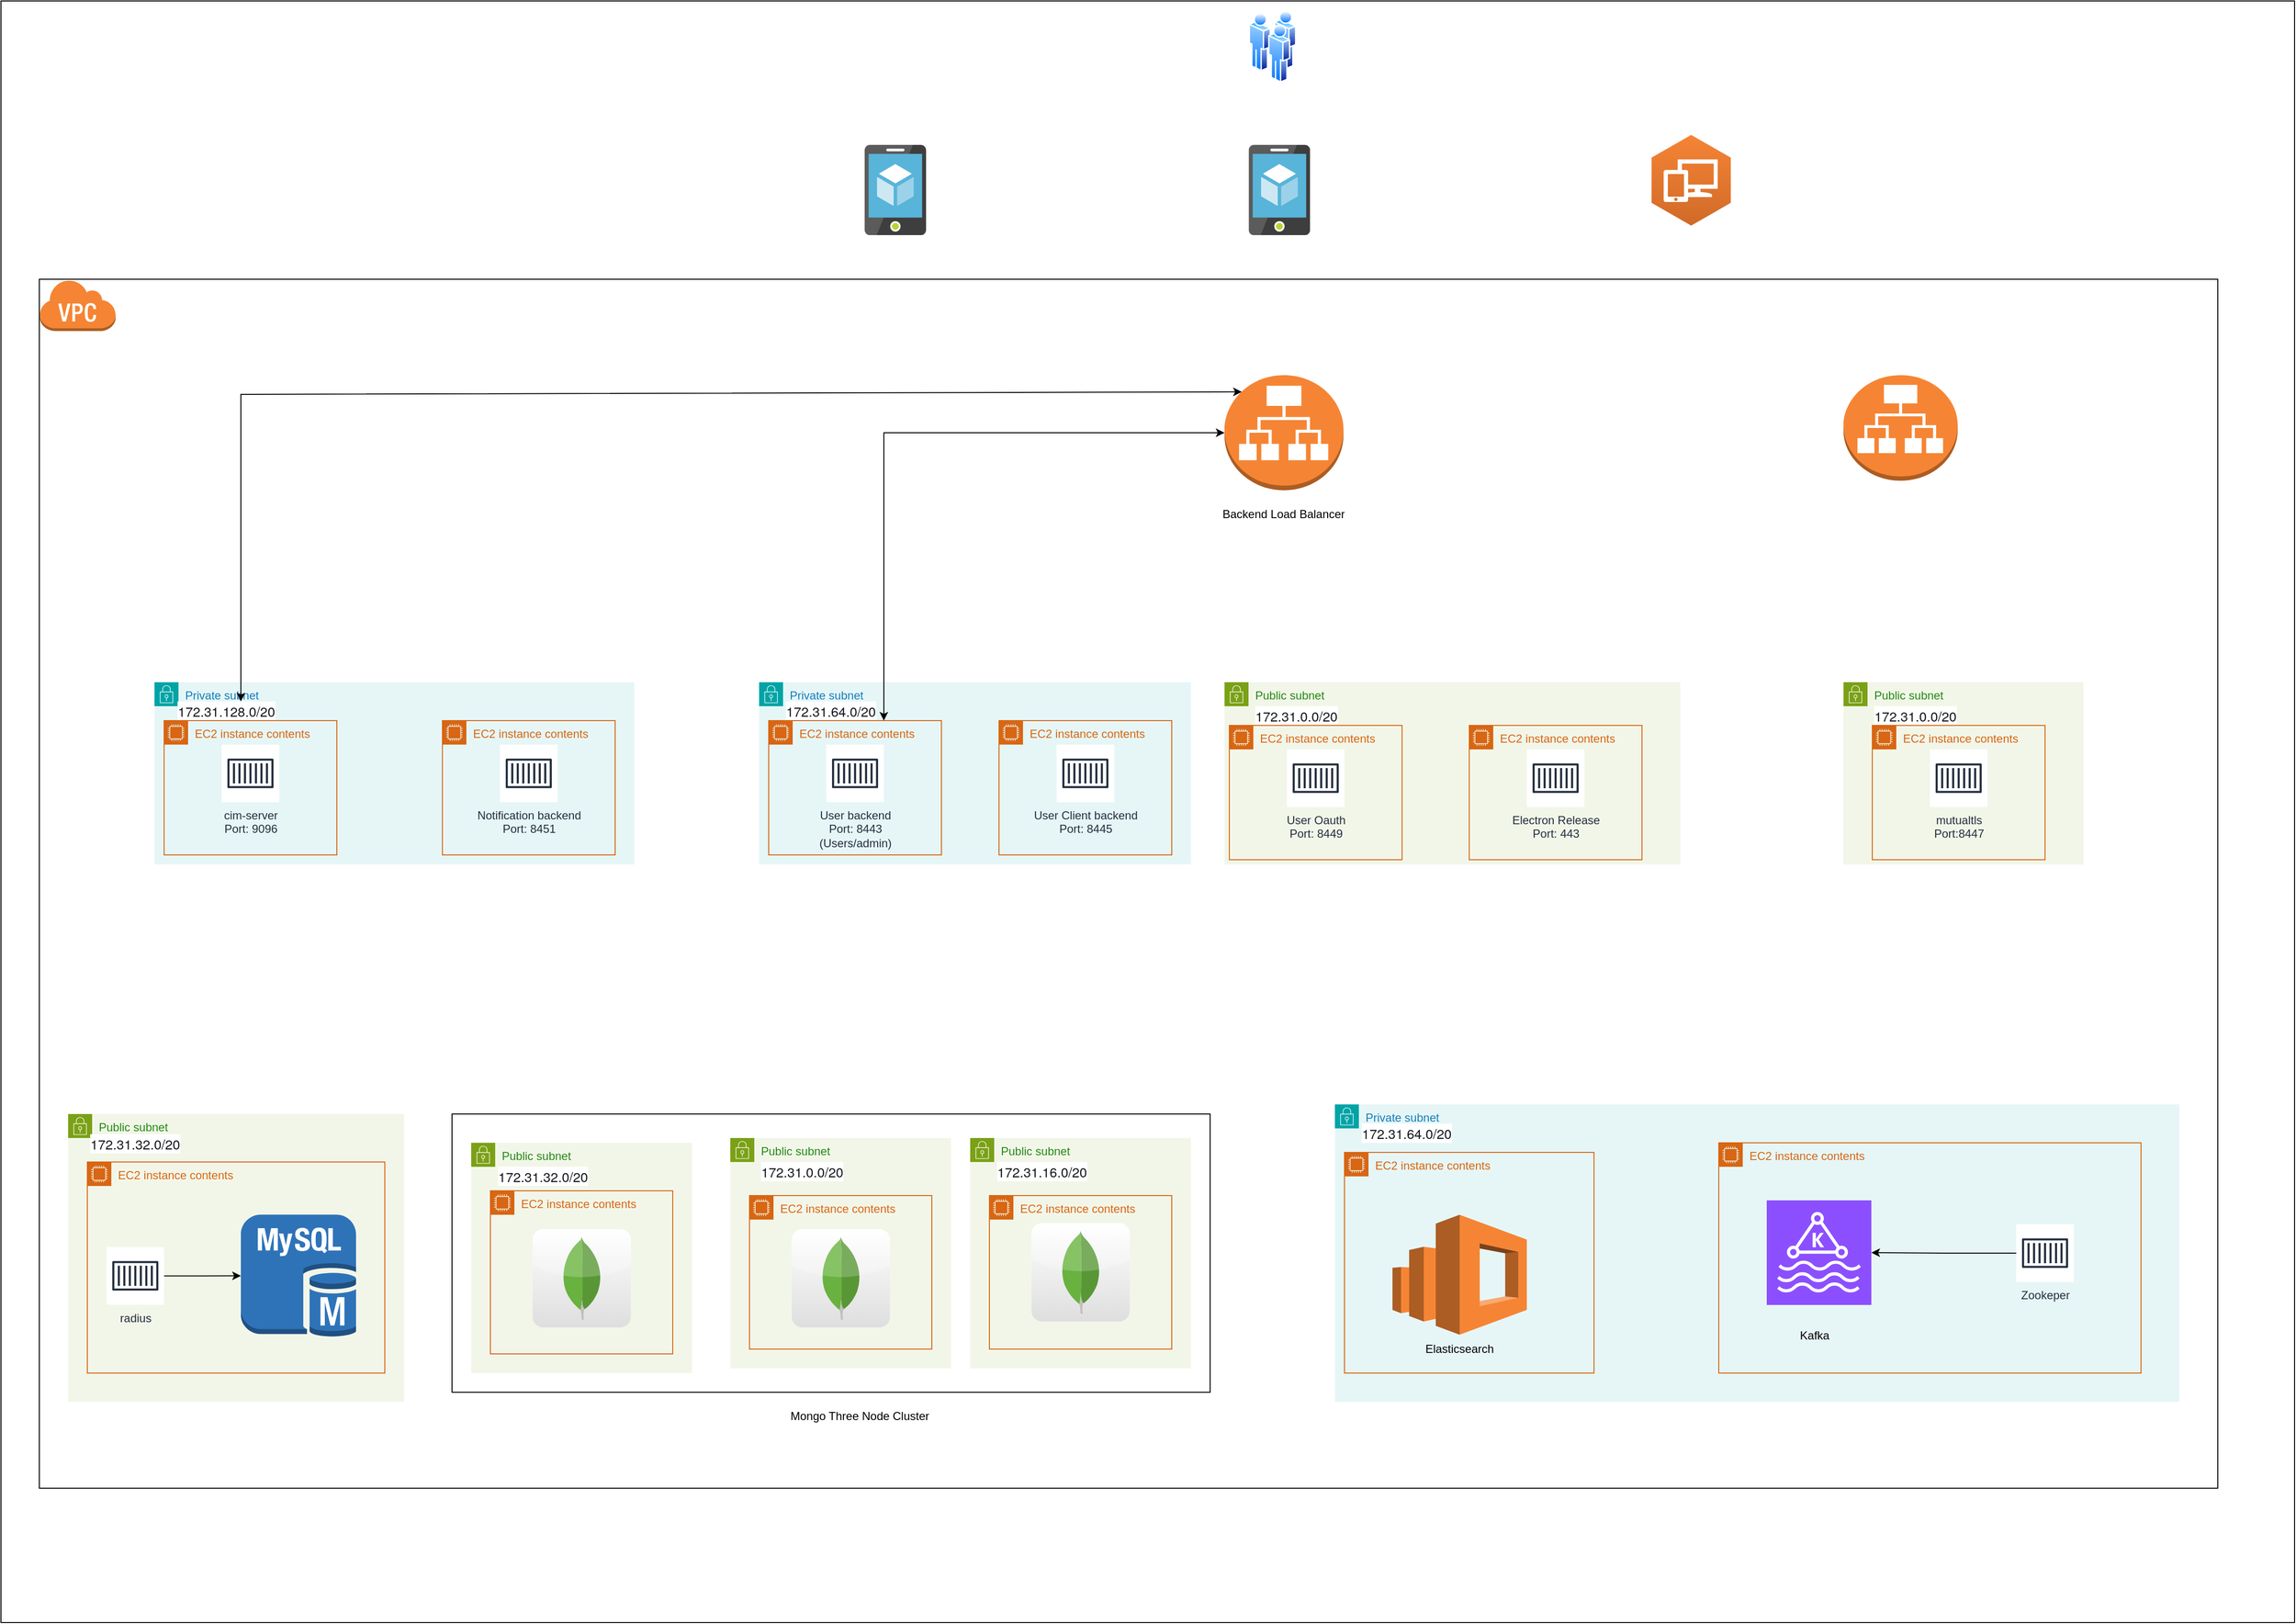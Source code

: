 <mxfile version="24.7.14">
  <diagram name="Page-1" id="pGAKAPKMy0GoA83f_Wez">
    <mxGraphModel dx="2438" dy="892" grid="1" gridSize="10" guides="1" tooltips="1" connect="1" arrows="1" fold="1" page="1" pageScale="1" pageWidth="850" pageHeight="1100" math="0" shadow="0">
      <root>
        <mxCell id="0" />
        <mxCell id="1" parent="0" />
        <mxCell id="ZmOMr5aktULdy7HiZzXc-1" value="" style="rounded=0;whiteSpace=wrap;html=1;" vertex="1" parent="1">
          <mxGeometry x="-850" y="40" width="2390" height="1690" as="geometry" />
        </mxCell>
        <mxCell id="ZmOMr5aktULdy7HiZzXc-2" value="" style="image;aspect=fixed;perimeter=ellipsePerimeter;html=1;align=center;shadow=0;dashed=0;spacingTop=3;image=img/lib/active_directory/users.svg;" vertex="1" parent="1">
          <mxGeometry x="450.2" y="50" width="49.6" height="75.15" as="geometry" />
        </mxCell>
        <mxCell id="ZmOMr5aktULdy7HiZzXc-6" value="" style="image;sketch=0;aspect=fixed;html=1;points=[];align=center;fontSize=12;image=img/lib/mscae/App_Service_Mobile_App.svg;" vertex="1" parent="1">
          <mxGeometry x="50" y="190" width="64" height="94.12" as="geometry" />
        </mxCell>
        <mxCell id="ZmOMr5aktULdy7HiZzXc-8" value="" style="image;sketch=0;aspect=fixed;html=1;points=[];align=center;fontSize=12;image=img/lib/mscae/App_Service_Mobile_App.svg;" vertex="1" parent="1">
          <mxGeometry x="450.2" y="190" width="64" height="94.12" as="geometry" />
        </mxCell>
        <mxCell id="ZmOMr5aktULdy7HiZzXc-9" value="" style="outlineConnect=0;dashed=0;verticalLabelPosition=bottom;verticalAlign=top;align=center;html=1;shape=mxgraph.aws3.workspaces;fillColor=#D16A28;gradientColor=#F58435;gradientDirection=north;" vertex="1" parent="1">
          <mxGeometry x="870" y="179.62" width="82.5" height="94.5" as="geometry" />
        </mxCell>
        <mxCell id="ZmOMr5aktULdy7HiZzXc-16" value="" style="rounded=0;whiteSpace=wrap;html=1;" vertex="1" parent="1">
          <mxGeometry x="-810" y="330" width="2270" height="1260" as="geometry" />
        </mxCell>
        <mxCell id="ZmOMr5aktULdy7HiZzXc-18" value="" style="outlineConnect=0;dashed=0;verticalLabelPosition=bottom;verticalAlign=top;align=center;html=1;shape=mxgraph.aws3.virtual_private_cloud;fillColor=#F58534;gradientColor=none;" vertex="1" parent="1">
          <mxGeometry x="-810" y="330" width="79.5" height="54" as="geometry" />
        </mxCell>
        <mxCell id="ZmOMr5aktULdy7HiZzXc-19" value="" style="outlineConnect=0;dashed=0;verticalLabelPosition=bottom;verticalAlign=top;align=center;html=1;shape=mxgraph.aws3.application_load_balancer;fillColor=#F58534;gradientColor=none;" vertex="1" parent="1">
          <mxGeometry x="425" y="430" width="124" height="120" as="geometry" />
        </mxCell>
        <mxCell id="ZmOMr5aktULdy7HiZzXc-21" value="Public subnet" style="points=[[0,0],[0.25,0],[0.5,0],[0.75,0],[1,0],[1,0.25],[1,0.5],[1,0.75],[1,1],[0.75,1],[0.5,1],[0.25,1],[0,1],[0,0.75],[0,0.5],[0,0.25]];outlineConnect=0;gradientColor=none;html=1;whiteSpace=wrap;fontSize=12;fontStyle=0;container=1;pointerEvents=0;collapsible=0;recursiveResize=0;shape=mxgraph.aws4.group;grIcon=mxgraph.aws4.group_security_group;grStroke=0;strokeColor=#7AA116;fillColor=#F2F6E8;verticalAlign=top;align=left;spacingLeft=30;fontColor=#248814;dashed=0;" vertex="1" parent="1">
          <mxGeometry x="425" y="750" width="475" height="190" as="geometry" />
        </mxCell>
        <mxCell id="ZmOMr5aktULdy7HiZzXc-22" value="&lt;span style=&quot;color: rgb(22, 25, 31); font-family: &amp;quot;Amazon Ember&amp;quot;, &amp;quot;Helvetica Neue&amp;quot;, Roboto, Arial, sans-serif; font-size: 14px; text-align: start; background-color: rgb(255, 255, 255);&quot;&gt;172.31.0.0/20&lt;/span&gt;" style="text;html=1;align=center;verticalAlign=middle;whiteSpace=wrap;rounded=0;" vertex="1" parent="ZmOMr5aktULdy7HiZzXc-21">
          <mxGeometry x="30" y="20" width="90" height="30" as="geometry" />
        </mxCell>
        <mxCell id="ZmOMr5aktULdy7HiZzXc-51" value="EC2 instance contents" style="points=[[0,0],[0.25,0],[0.5,0],[0.75,0],[1,0],[1,0.25],[1,0.5],[1,0.75],[1,1],[0.75,1],[0.5,1],[0.25,1],[0,1],[0,0.75],[0,0.5],[0,0.25]];outlineConnect=0;gradientColor=none;html=1;whiteSpace=wrap;fontSize=12;fontStyle=0;container=1;pointerEvents=0;collapsible=0;recursiveResize=0;shape=mxgraph.aws4.group;grIcon=mxgraph.aws4.group_ec2_instance_contents;strokeColor=#D86613;fillColor=none;verticalAlign=top;align=left;spacingLeft=30;fontColor=#D86613;dashed=0;" vertex="1" parent="ZmOMr5aktULdy7HiZzXc-21">
          <mxGeometry x="5" y="45" width="180" height="140" as="geometry" />
        </mxCell>
        <mxCell id="ZmOMr5aktULdy7HiZzXc-52" value="User Oauth&lt;br&gt;Port: 8449&lt;div&gt;&lt;br/&gt;&lt;/div&gt;" style="sketch=0;outlineConnect=0;fontColor=#232F3E;gradientColor=none;strokeColor=#232F3E;fillColor=#ffffff;dashed=0;verticalLabelPosition=bottom;verticalAlign=top;align=center;html=1;fontSize=12;fontStyle=0;aspect=fixed;shape=mxgraph.aws4.resourceIcon;resIcon=mxgraph.aws4.container_1;" vertex="1" parent="ZmOMr5aktULdy7HiZzXc-51">
          <mxGeometry x="60" y="25" width="60" height="60" as="geometry" />
        </mxCell>
        <mxCell id="ZmOMr5aktULdy7HiZzXc-53" value="EC2 instance contents" style="points=[[0,0],[0.25,0],[0.5,0],[0.75,0],[1,0],[1,0.25],[1,0.5],[1,0.75],[1,1],[0.75,1],[0.5,1],[0.25,1],[0,1],[0,0.75],[0,0.5],[0,0.25]];outlineConnect=0;gradientColor=none;html=1;whiteSpace=wrap;fontSize=12;fontStyle=0;container=1;pointerEvents=0;collapsible=0;recursiveResize=0;shape=mxgraph.aws4.group;grIcon=mxgraph.aws4.group_ec2_instance_contents;strokeColor=#D86613;fillColor=none;verticalAlign=top;align=left;spacingLeft=30;fontColor=#D86613;dashed=0;" vertex="1" parent="ZmOMr5aktULdy7HiZzXc-21">
          <mxGeometry x="255" y="45" width="180" height="140" as="geometry" />
        </mxCell>
        <mxCell id="ZmOMr5aktULdy7HiZzXc-54" value="Electron Release&lt;br&gt;Port: 443&lt;div&gt;&lt;br/&gt;&lt;/div&gt;" style="sketch=0;outlineConnect=0;fontColor=#232F3E;gradientColor=none;strokeColor=#232F3E;fillColor=#ffffff;dashed=0;verticalLabelPosition=bottom;verticalAlign=top;align=center;html=1;fontSize=12;fontStyle=0;aspect=fixed;shape=mxgraph.aws4.resourceIcon;resIcon=mxgraph.aws4.container_1;" vertex="1" parent="ZmOMr5aktULdy7HiZzXc-53">
          <mxGeometry x="60" y="25" width="60" height="60" as="geometry" />
        </mxCell>
        <mxCell id="ZmOMr5aktULdy7HiZzXc-35" value="Private subnet" style="points=[[0,0],[0.25,0],[0.5,0],[0.75,0],[1,0],[1,0.25],[1,0.5],[1,0.75],[1,1],[0.75,1],[0.5,1],[0.25,1],[0,1],[0,0.75],[0,0.5],[0,0.25]];outlineConnect=0;gradientColor=none;html=1;whiteSpace=wrap;fontSize=12;fontStyle=0;container=1;pointerEvents=0;collapsible=0;recursiveResize=0;shape=mxgraph.aws4.group;grIcon=mxgraph.aws4.group_security_group;grStroke=0;strokeColor=#00A4A6;fillColor=#E6F6F7;verticalAlign=top;align=left;spacingLeft=30;fontColor=#147EBA;dashed=0;" vertex="1" parent="1">
          <mxGeometry x="-60" y="750" width="450" height="190" as="geometry" />
        </mxCell>
        <mxCell id="ZmOMr5aktULdy7HiZzXc-36" value="&lt;span style=&quot;color: rgb(22, 25, 31); font-family: &amp;quot;Amazon Ember&amp;quot;, &amp;quot;Helvetica Neue&amp;quot;, Roboto, Arial, sans-serif; font-size: 14px; text-align: start; background-color: rgb(255, 255, 255);&quot;&gt;172.31.64.0/20&lt;/span&gt;" style="text;html=1;align=center;verticalAlign=middle;whiteSpace=wrap;rounded=0;" vertex="1" parent="ZmOMr5aktULdy7HiZzXc-35">
          <mxGeometry x="30" y="20" width="90" height="20" as="geometry" />
        </mxCell>
        <mxCell id="ZmOMr5aktULdy7HiZzXc-37" value="EC2 instance contents" style="points=[[0,0],[0.25,0],[0.5,0],[0.75,0],[1,0],[1,0.25],[1,0.5],[1,0.75],[1,1],[0.75,1],[0.5,1],[0.25,1],[0,1],[0,0.75],[0,0.5],[0,0.25]];outlineConnect=0;gradientColor=none;html=1;whiteSpace=wrap;fontSize=12;fontStyle=0;container=1;pointerEvents=0;collapsible=0;recursiveResize=0;shape=mxgraph.aws4.group;grIcon=mxgraph.aws4.group_ec2_instance_contents;strokeColor=#D86613;fillColor=none;verticalAlign=top;align=left;spacingLeft=30;fontColor=#D86613;dashed=0;" vertex="1" parent="ZmOMr5aktULdy7HiZzXc-35">
          <mxGeometry x="10" y="40" width="180" height="140" as="geometry" />
        </mxCell>
        <mxCell id="ZmOMr5aktULdy7HiZzXc-38" value="User backend&lt;br&gt;Port: 8443&lt;br&gt;(Users/admin)" style="sketch=0;outlineConnect=0;fontColor=#232F3E;gradientColor=none;strokeColor=#232F3E;fillColor=#ffffff;dashed=0;verticalLabelPosition=bottom;verticalAlign=top;align=center;html=1;fontSize=12;fontStyle=0;aspect=fixed;shape=mxgraph.aws4.resourceIcon;resIcon=mxgraph.aws4.container_1;" vertex="1" parent="ZmOMr5aktULdy7HiZzXc-37">
          <mxGeometry x="60" y="25" width="60" height="60" as="geometry" />
        </mxCell>
        <mxCell id="ZmOMr5aktULdy7HiZzXc-47" value="EC2 instance contents" style="points=[[0,0],[0.25,0],[0.5,0],[0.75,0],[1,0],[1,0.25],[1,0.5],[1,0.75],[1,1],[0.75,1],[0.5,1],[0.25,1],[0,1],[0,0.75],[0,0.5],[0,0.25]];outlineConnect=0;gradientColor=none;html=1;whiteSpace=wrap;fontSize=12;fontStyle=0;container=1;pointerEvents=0;collapsible=0;recursiveResize=0;shape=mxgraph.aws4.group;grIcon=mxgraph.aws4.group_ec2_instance_contents;strokeColor=#D86613;fillColor=none;verticalAlign=top;align=left;spacingLeft=30;fontColor=#D86613;dashed=0;" vertex="1" parent="ZmOMr5aktULdy7HiZzXc-35">
          <mxGeometry x="250" y="40" width="180" height="140" as="geometry" />
        </mxCell>
        <mxCell id="ZmOMr5aktULdy7HiZzXc-48" value="User Client backend&lt;br&gt;Port: 8445&lt;div&gt;&lt;br/&gt;&lt;/div&gt;" style="sketch=0;outlineConnect=0;fontColor=#232F3E;gradientColor=none;strokeColor=#232F3E;fillColor=#ffffff;dashed=0;verticalLabelPosition=bottom;verticalAlign=top;align=center;html=1;fontSize=12;fontStyle=0;aspect=fixed;shape=mxgraph.aws4.resourceIcon;resIcon=mxgraph.aws4.container_1;" vertex="1" parent="ZmOMr5aktULdy7HiZzXc-47">
          <mxGeometry x="60" y="25" width="60" height="60" as="geometry" />
        </mxCell>
        <mxCell id="ZmOMr5aktULdy7HiZzXc-39" value="Private subnet" style="points=[[0,0],[0.25,0],[0.5,0],[0.75,0],[1,0],[1,0.25],[1,0.5],[1,0.75],[1,1],[0.75,1],[0.5,1],[0.25,1],[0,1],[0,0.75],[0,0.5],[0,0.25]];outlineConnect=0;gradientColor=none;html=1;whiteSpace=wrap;fontSize=12;fontStyle=0;container=1;pointerEvents=0;collapsible=0;recursiveResize=0;shape=mxgraph.aws4.group;grIcon=mxgraph.aws4.group_security_group;grStroke=0;strokeColor=#00A4A6;fillColor=#E6F6F7;verticalAlign=top;align=left;spacingLeft=30;fontColor=#147EBA;dashed=0;" vertex="1" parent="1">
          <mxGeometry x="-690" y="750" width="500" height="190" as="geometry" />
        </mxCell>
        <mxCell id="ZmOMr5aktULdy7HiZzXc-40" value="&lt;span style=&quot;color: rgb(22, 25, 31); font-family: &amp;quot;Amazon Ember&amp;quot;, &amp;quot;Helvetica Neue&amp;quot;, Roboto, Arial, sans-serif; font-size: 14px; text-align: start; background-color: rgb(255, 255, 255);&quot;&gt;172.31.128.0/20&lt;/span&gt;" style="text;html=1;align=center;verticalAlign=middle;whiteSpace=wrap;rounded=0;" vertex="1" parent="ZmOMr5aktULdy7HiZzXc-39">
          <mxGeometry x="30" y="20" width="90" height="20" as="geometry" />
        </mxCell>
        <mxCell id="ZmOMr5aktULdy7HiZzXc-41" value="EC2 instance contents" style="points=[[0,0],[0.25,0],[0.5,0],[0.75,0],[1,0],[1,0.25],[1,0.5],[1,0.75],[1,1],[0.75,1],[0.5,1],[0.25,1],[0,1],[0,0.75],[0,0.5],[0,0.25]];outlineConnect=0;gradientColor=none;html=1;whiteSpace=wrap;fontSize=12;fontStyle=0;container=1;pointerEvents=0;collapsible=0;recursiveResize=0;shape=mxgraph.aws4.group;grIcon=mxgraph.aws4.group_ec2_instance_contents;strokeColor=#D86613;fillColor=none;verticalAlign=top;align=left;spacingLeft=30;fontColor=#D86613;dashed=0;" vertex="1" parent="ZmOMr5aktULdy7HiZzXc-39">
          <mxGeometry x="10" y="40" width="180" height="140" as="geometry" />
        </mxCell>
        <mxCell id="ZmOMr5aktULdy7HiZzXc-42" value="&lt;div&gt;&lt;div&gt;cim-server&lt;/div&gt;&lt;div&gt;Port: 9096&lt;/div&gt;&lt;/div&gt;" style="sketch=0;outlineConnect=0;fontColor=#232F3E;gradientColor=none;strokeColor=#232F3E;fillColor=#ffffff;dashed=0;verticalLabelPosition=bottom;verticalAlign=top;align=center;html=1;fontSize=12;fontStyle=0;aspect=fixed;shape=mxgraph.aws4.resourceIcon;resIcon=mxgraph.aws4.container_1;" vertex="1" parent="ZmOMr5aktULdy7HiZzXc-41">
          <mxGeometry x="60" y="25" width="60" height="60" as="geometry" />
        </mxCell>
        <mxCell id="ZmOMr5aktULdy7HiZzXc-56" value="EC2 instance contents" style="points=[[0,0],[0.25,0],[0.5,0],[0.75,0],[1,0],[1,0.25],[1,0.5],[1,0.75],[1,1],[0.75,1],[0.5,1],[0.25,1],[0,1],[0,0.75],[0,0.5],[0,0.25]];outlineConnect=0;gradientColor=none;html=1;whiteSpace=wrap;fontSize=12;fontStyle=0;container=1;pointerEvents=0;collapsible=0;recursiveResize=0;shape=mxgraph.aws4.group;grIcon=mxgraph.aws4.group_ec2_instance_contents;strokeColor=#D86613;fillColor=none;verticalAlign=top;align=left;spacingLeft=30;fontColor=#D86613;dashed=0;" vertex="1" parent="ZmOMr5aktULdy7HiZzXc-39">
          <mxGeometry x="300" y="40" width="180" height="140" as="geometry" />
        </mxCell>
        <mxCell id="ZmOMr5aktULdy7HiZzXc-57" value="Notification backend&lt;br&gt;Port: 8451&lt;div&gt;&lt;br/&gt;&lt;/div&gt;" style="sketch=0;outlineConnect=0;fontColor=#232F3E;gradientColor=none;strokeColor=#232F3E;fillColor=#ffffff;dashed=0;verticalLabelPosition=bottom;verticalAlign=top;align=center;html=1;fontSize=12;fontStyle=0;aspect=fixed;shape=mxgraph.aws4.resourceIcon;resIcon=mxgraph.aws4.container_1;" vertex="1" parent="ZmOMr5aktULdy7HiZzXc-56">
          <mxGeometry x="60" y="25" width="60" height="60" as="geometry" />
        </mxCell>
        <mxCell id="ZmOMr5aktULdy7HiZzXc-58" value="Public subnet" style="points=[[0,0],[0.25,0],[0.5,0],[0.75,0],[1,0],[1,0.25],[1,0.5],[1,0.75],[1,1],[0.75,1],[0.5,1],[0.25,1],[0,1],[0,0.75],[0,0.5],[0,0.25]];outlineConnect=0;gradientColor=none;html=1;whiteSpace=wrap;fontSize=12;fontStyle=0;container=1;pointerEvents=0;collapsible=0;recursiveResize=0;shape=mxgraph.aws4.group;grIcon=mxgraph.aws4.group_security_group;grStroke=0;strokeColor=#7AA116;fillColor=#F2F6E8;verticalAlign=top;align=left;spacingLeft=30;fontColor=#248814;dashed=0;" vertex="1" parent="1">
          <mxGeometry x="1070" y="750" width="250" height="190" as="geometry" />
        </mxCell>
        <mxCell id="ZmOMr5aktULdy7HiZzXc-59" value="&lt;span style=&quot;color: rgb(22, 25, 31); font-family: &amp;quot;Amazon Ember&amp;quot;, &amp;quot;Helvetica Neue&amp;quot;, Roboto, Arial, sans-serif; font-size: 14px; text-align: start; background-color: rgb(255, 255, 255);&quot;&gt;172.31.0.0/20&lt;/span&gt;" style="text;html=1;align=center;verticalAlign=middle;whiteSpace=wrap;rounded=0;" vertex="1" parent="ZmOMr5aktULdy7HiZzXc-58">
          <mxGeometry x="30" y="20" width="90" height="30" as="geometry" />
        </mxCell>
        <mxCell id="ZmOMr5aktULdy7HiZzXc-60" value="EC2 instance contents" style="points=[[0,0],[0.25,0],[0.5,0],[0.75,0],[1,0],[1,0.25],[1,0.5],[1,0.75],[1,1],[0.75,1],[0.5,1],[0.25,1],[0,1],[0,0.75],[0,0.5],[0,0.25]];outlineConnect=0;gradientColor=none;html=1;whiteSpace=wrap;fontSize=12;fontStyle=0;container=1;pointerEvents=0;collapsible=0;recursiveResize=0;shape=mxgraph.aws4.group;grIcon=mxgraph.aws4.group_ec2_instance_contents;strokeColor=#D86613;fillColor=none;verticalAlign=top;align=left;spacingLeft=30;fontColor=#D86613;dashed=0;" vertex="1" parent="ZmOMr5aktULdy7HiZzXc-58">
          <mxGeometry x="30" y="45" width="180" height="140" as="geometry" />
        </mxCell>
        <mxCell id="ZmOMr5aktULdy7HiZzXc-61" value="&lt;div&gt;&lt;div&gt;mutualtls&lt;/div&gt;&lt;div&gt;Port:8447&lt;/div&gt;&lt;/div&gt;" style="sketch=0;outlineConnect=0;fontColor=#232F3E;gradientColor=none;strokeColor=#232F3E;fillColor=#ffffff;dashed=0;verticalLabelPosition=bottom;verticalAlign=top;align=center;html=1;fontSize=12;fontStyle=0;aspect=fixed;shape=mxgraph.aws4.resourceIcon;resIcon=mxgraph.aws4.container_1;" vertex="1" parent="ZmOMr5aktULdy7HiZzXc-60">
          <mxGeometry x="60" y="25" width="60" height="60" as="geometry" />
        </mxCell>
        <mxCell id="ZmOMr5aktULdy7HiZzXc-65" value="" style="outlineConnect=0;dashed=0;verticalLabelPosition=bottom;verticalAlign=top;align=center;html=1;shape=mxgraph.aws3.application_load_balancer;fillColor=#F58534;gradientColor=none;" vertex="1" parent="1">
          <mxGeometry x="1070" y="430" width="119" height="110" as="geometry" />
        </mxCell>
        <mxCell id="ZmOMr5aktULdy7HiZzXc-66" value="" style="rounded=0;whiteSpace=wrap;html=1;" vertex="1" parent="1">
          <mxGeometry x="-380" y="1200" width="790" height="290" as="geometry" />
        </mxCell>
        <mxCell id="ZmOMr5aktULdy7HiZzXc-67" value="Public subnet" style="points=[[0,0],[0.25,0],[0.5,0],[0.75,0],[1,0],[1,0.25],[1,0.5],[1,0.75],[1,1],[0.75,1],[0.5,1],[0.25,1],[0,1],[0,0.75],[0,0.5],[0,0.25]];outlineConnect=0;gradientColor=none;html=1;whiteSpace=wrap;fontSize=12;fontStyle=0;container=1;pointerEvents=0;collapsible=0;recursiveResize=0;shape=mxgraph.aws4.group;grIcon=mxgraph.aws4.group_security_group;grStroke=0;strokeColor=#7AA116;fillColor=#F2F6E8;verticalAlign=top;align=left;spacingLeft=30;fontColor=#248814;dashed=0;" vertex="1" parent="1">
          <mxGeometry x="-360" y="1230" width="230" height="240" as="geometry" />
        </mxCell>
        <mxCell id="ZmOMr5aktULdy7HiZzXc-68" value="&lt;span style=&quot;color: rgb(22, 25, 31); font-family: &amp;quot;Amazon Ember&amp;quot;, &amp;quot;Helvetica Neue&amp;quot;, Roboto, Arial, sans-serif; font-size: 14px; text-align: start; background-color: rgb(255, 255, 255);&quot;&gt;172.31.32.0/20&lt;/span&gt;" style="text;html=1;align=center;verticalAlign=middle;whiteSpace=wrap;rounded=0;" vertex="1" parent="ZmOMr5aktULdy7HiZzXc-67">
          <mxGeometry x="30" y="20" width="90" height="30" as="geometry" />
        </mxCell>
        <mxCell id="ZmOMr5aktULdy7HiZzXc-74" value="" style="dashed=0;outlineConnect=0;html=1;align=center;labelPosition=center;verticalLabelPosition=bottom;verticalAlign=top;shape=mxgraph.webicons.mongodb;gradientColor=#DFDEDE" vertex="1" parent="ZmOMr5aktULdy7HiZzXc-67">
          <mxGeometry x="64" y="90" width="102.4" height="102.4" as="geometry" />
        </mxCell>
        <mxCell id="ZmOMr5aktULdy7HiZzXc-90" value="EC2 instance contents" style="points=[[0,0],[0.25,0],[0.5,0],[0.75,0],[1,0],[1,0.25],[1,0.5],[1,0.75],[1,1],[0.75,1],[0.5,1],[0.25,1],[0,1],[0,0.75],[0,0.5],[0,0.25]];outlineConnect=0;gradientColor=none;html=1;whiteSpace=wrap;fontSize=12;fontStyle=0;container=1;pointerEvents=0;collapsible=0;recursiveResize=0;shape=mxgraph.aws4.group;grIcon=mxgraph.aws4.group_ec2_instance_contents;strokeColor=#D86613;fillColor=none;verticalAlign=top;align=left;spacingLeft=30;fontColor=#D86613;dashed=0;" vertex="1" parent="ZmOMr5aktULdy7HiZzXc-67">
          <mxGeometry x="20" y="50" width="190" height="170" as="geometry" />
        </mxCell>
        <mxCell id="ZmOMr5aktULdy7HiZzXc-69" value="Public subnet" style="points=[[0,0],[0.25,0],[0.5,0],[0.75,0],[1,0],[1,0.25],[1,0.5],[1,0.75],[1,1],[0.75,1],[0.5,1],[0.25,1],[0,1],[0,0.75],[0,0.5],[0,0.25]];outlineConnect=0;gradientColor=none;html=1;whiteSpace=wrap;fontSize=12;fontStyle=0;container=1;pointerEvents=0;collapsible=0;recursiveResize=0;shape=mxgraph.aws4.group;grIcon=mxgraph.aws4.group_security_group;grStroke=0;strokeColor=#7AA116;fillColor=#F2F6E8;verticalAlign=top;align=left;spacingLeft=30;fontColor=#248814;dashed=0;" vertex="1" parent="1">
          <mxGeometry x="-90" y="1225" width="230" height="240" as="geometry" />
        </mxCell>
        <mxCell id="ZmOMr5aktULdy7HiZzXc-70" value="&lt;span style=&quot;color: rgb(22, 25, 31); font-family: &amp;quot;Amazon Ember&amp;quot;, &amp;quot;Helvetica Neue&amp;quot;, Roboto, Arial, sans-serif; font-size: 14px; text-align: start; background-color: rgb(255, 255, 255);&quot;&gt;172.31.0.0/20&lt;/span&gt;" style="text;html=1;align=center;verticalAlign=middle;whiteSpace=wrap;rounded=0;" vertex="1" parent="ZmOMr5aktULdy7HiZzXc-69">
          <mxGeometry x="30" y="20" width="90" height="30" as="geometry" />
        </mxCell>
        <mxCell id="ZmOMr5aktULdy7HiZzXc-75" value="" style="dashed=0;outlineConnect=0;html=1;align=center;labelPosition=center;verticalLabelPosition=bottom;verticalAlign=top;shape=mxgraph.webicons.mongodb;gradientColor=#DFDEDE" vertex="1" parent="ZmOMr5aktULdy7HiZzXc-69">
          <mxGeometry x="64" y="95" width="102.4" height="102.4" as="geometry" />
        </mxCell>
        <mxCell id="ZmOMr5aktULdy7HiZzXc-91" value="EC2 instance contents" style="points=[[0,0],[0.25,0],[0.5,0],[0.75,0],[1,0],[1,0.25],[1,0.5],[1,0.75],[1,1],[0.75,1],[0.5,1],[0.25,1],[0,1],[0,0.75],[0,0.5],[0,0.25]];outlineConnect=0;gradientColor=none;html=1;whiteSpace=wrap;fontSize=12;fontStyle=0;container=1;pointerEvents=0;collapsible=0;recursiveResize=0;shape=mxgraph.aws4.group;grIcon=mxgraph.aws4.group_ec2_instance_contents;strokeColor=#D86613;fillColor=none;verticalAlign=top;align=left;spacingLeft=30;fontColor=#D86613;dashed=0;" vertex="1" parent="ZmOMr5aktULdy7HiZzXc-69">
          <mxGeometry x="20" y="60" width="190" height="160" as="geometry" />
        </mxCell>
        <mxCell id="ZmOMr5aktULdy7HiZzXc-71" value="Public subnet" style="points=[[0,0],[0.25,0],[0.5,0],[0.75,0],[1,0],[1,0.25],[1,0.5],[1,0.75],[1,1],[0.75,1],[0.5,1],[0.25,1],[0,1],[0,0.75],[0,0.5],[0,0.25]];outlineConnect=0;gradientColor=none;html=1;whiteSpace=wrap;fontSize=12;fontStyle=0;container=1;pointerEvents=0;collapsible=0;recursiveResize=0;shape=mxgraph.aws4.group;grIcon=mxgraph.aws4.group_security_group;grStroke=0;strokeColor=#7AA116;fillColor=#F2F6E8;verticalAlign=top;align=left;spacingLeft=30;fontColor=#248814;dashed=0;" vertex="1" parent="1">
          <mxGeometry x="160" y="1225" width="230" height="240" as="geometry" />
        </mxCell>
        <mxCell id="ZmOMr5aktULdy7HiZzXc-72" value="&lt;span style=&quot;color: rgb(22, 25, 31); font-family: &amp;quot;Amazon Ember&amp;quot;, &amp;quot;Helvetica Neue&amp;quot;, Roboto, Arial, sans-serif; font-size: 14px; text-align: start; background-color: rgb(255, 255, 255);&quot;&gt;172.31.16.0/20&lt;/span&gt;" style="text;html=1;align=center;verticalAlign=middle;whiteSpace=wrap;rounded=0;" vertex="1" parent="ZmOMr5aktULdy7HiZzXc-71">
          <mxGeometry x="30" y="20" width="90" height="30" as="geometry" />
        </mxCell>
        <mxCell id="ZmOMr5aktULdy7HiZzXc-92" value="EC2 instance contents" style="points=[[0,0],[0.25,0],[0.5,0],[0.75,0],[1,0],[1,0.25],[1,0.5],[1,0.75],[1,1],[0.75,1],[0.5,1],[0.25,1],[0,1],[0,0.75],[0,0.5],[0,0.25]];outlineConnect=0;gradientColor=none;html=1;whiteSpace=wrap;fontSize=12;fontStyle=0;container=1;pointerEvents=0;collapsible=0;recursiveResize=0;shape=mxgraph.aws4.group;grIcon=mxgraph.aws4.group_ec2_instance_contents;strokeColor=#D86613;fillColor=none;verticalAlign=top;align=left;spacingLeft=30;fontColor=#D86613;dashed=0;" vertex="1" parent="ZmOMr5aktULdy7HiZzXc-71">
          <mxGeometry x="20" y="60" width="190" height="160" as="geometry" />
        </mxCell>
        <mxCell id="ZmOMr5aktULdy7HiZzXc-76" value="" style="dashed=0;outlineConnect=0;html=1;align=center;labelPosition=center;verticalLabelPosition=bottom;verticalAlign=top;shape=mxgraph.webicons.mongodb;gradientColor=#DFDEDE" vertex="1" parent="ZmOMr5aktULdy7HiZzXc-92">
          <mxGeometry x="43.8" y="28.8" width="102.4" height="102.4" as="geometry" />
        </mxCell>
        <mxCell id="ZmOMr5aktULdy7HiZzXc-78" value="Mongo Three Node Cluster" style="text;html=1;align=center;verticalAlign=middle;whiteSpace=wrap;rounded=0;" vertex="1" parent="1">
          <mxGeometry x="-80" y="1500" width="250" height="30" as="geometry" />
        </mxCell>
        <mxCell id="ZmOMr5aktULdy7HiZzXc-79" value="Private subnet" style="points=[[0,0],[0.25,0],[0.5,0],[0.75,0],[1,0],[1,0.25],[1,0.5],[1,0.75],[1,1],[0.75,1],[0.5,1],[0.25,1],[0,1],[0,0.75],[0,0.5],[0,0.25]];outlineConnect=0;gradientColor=none;html=1;whiteSpace=wrap;fontSize=12;fontStyle=0;container=1;pointerEvents=0;collapsible=0;recursiveResize=0;shape=mxgraph.aws4.group;grIcon=mxgraph.aws4.group_security_group;grStroke=0;strokeColor=#00A4A6;fillColor=#E6F6F7;verticalAlign=top;align=left;spacingLeft=30;fontColor=#147EBA;dashed=0;" vertex="1" parent="1">
          <mxGeometry x="540" y="1190" width="880" height="310" as="geometry" />
        </mxCell>
        <mxCell id="ZmOMr5aktULdy7HiZzXc-80" value="&lt;span style=&quot;color: rgb(22, 25, 31); font-family: &amp;quot;Amazon Ember&amp;quot;, &amp;quot;Helvetica Neue&amp;quot;, Roboto, Arial, sans-serif; font-size: 14px; text-align: start; background-color: rgb(255, 255, 255);&quot;&gt;172.31.64.0/20&lt;/span&gt;" style="text;html=1;align=center;verticalAlign=middle;whiteSpace=wrap;rounded=0;" vertex="1" parent="ZmOMr5aktULdy7HiZzXc-79">
          <mxGeometry x="30" y="20" width="90" height="20" as="geometry" />
        </mxCell>
        <mxCell id="ZmOMr5aktULdy7HiZzXc-81" value="EC2 instance contents" style="points=[[0,0],[0.25,0],[0.5,0],[0.75,0],[1,0],[1,0.25],[1,0.5],[1,0.75],[1,1],[0.75,1],[0.5,1],[0.25,1],[0,1],[0,0.75],[0,0.5],[0,0.25]];outlineConnect=0;gradientColor=none;html=1;whiteSpace=wrap;fontSize=12;fontStyle=0;container=1;pointerEvents=0;collapsible=0;recursiveResize=0;shape=mxgraph.aws4.group;grIcon=mxgraph.aws4.group_ec2_instance_contents;strokeColor=#D86613;fillColor=none;verticalAlign=top;align=left;spacingLeft=30;fontColor=#D86613;dashed=0;" vertex="1" parent="ZmOMr5aktULdy7HiZzXc-79">
          <mxGeometry x="10" y="50" width="260" height="230" as="geometry" />
        </mxCell>
        <mxCell id="ZmOMr5aktULdy7HiZzXc-88" value="" style="outlineConnect=0;dashed=0;verticalLabelPosition=bottom;verticalAlign=top;align=center;html=1;shape=mxgraph.aws3.elasticsearch_service;fillColor=#F58534;gradientColor=none;" vertex="1" parent="ZmOMr5aktULdy7HiZzXc-81">
          <mxGeometry x="50" y="65" width="140" height="125" as="geometry" />
        </mxCell>
        <mxCell id="ZmOMr5aktULdy7HiZzXc-89" value="Elasticsearch" style="text;html=1;align=center;verticalAlign=middle;whiteSpace=wrap;rounded=0;" vertex="1" parent="ZmOMr5aktULdy7HiZzXc-81">
          <mxGeometry x="45" y="190" width="150" height="30" as="geometry" />
        </mxCell>
        <mxCell id="ZmOMr5aktULdy7HiZzXc-93" value="EC2 instance contents" style="points=[[0,0],[0.25,0],[0.5,0],[0.75,0],[1,0],[1,0.25],[1,0.5],[1,0.75],[1,1],[0.75,1],[0.5,1],[0.25,1],[0,1],[0,0.75],[0,0.5],[0,0.25]];outlineConnect=0;gradientColor=none;html=1;whiteSpace=wrap;fontSize=12;fontStyle=0;container=1;pointerEvents=0;collapsible=0;recursiveResize=0;shape=mxgraph.aws4.group;grIcon=mxgraph.aws4.group_ec2_instance_contents;strokeColor=#D86613;fillColor=none;verticalAlign=top;align=left;spacingLeft=30;fontColor=#D86613;dashed=0;" vertex="1" parent="ZmOMr5aktULdy7HiZzXc-79">
          <mxGeometry x="400" y="40" width="440" height="240" as="geometry" />
        </mxCell>
        <mxCell id="ZmOMr5aktULdy7HiZzXc-94" value="" style="sketch=0;points=[[0,0,0],[0.25,0,0],[0.5,0,0],[0.75,0,0],[1,0,0],[0,1,0],[0.25,1,0],[0.5,1,0],[0.75,1,0],[1,1,0],[0,0.25,0],[0,0.5,0],[0,0.75,0],[1,0.25,0],[1,0.5,0],[1,0.75,0]];outlineConnect=0;fontColor=#232F3E;fillColor=#8C4FFF;strokeColor=#ffffff;dashed=0;verticalLabelPosition=bottom;verticalAlign=top;align=center;html=1;fontSize=12;fontStyle=0;aspect=fixed;shape=mxgraph.aws4.resourceIcon;resIcon=mxgraph.aws4.managed_streaming_for_kafka;" vertex="1" parent="ZmOMr5aktULdy7HiZzXc-93">
          <mxGeometry x="50" y="60" width="109" height="109" as="geometry" />
        </mxCell>
        <mxCell id="ZmOMr5aktULdy7HiZzXc-96" value="Kafka" style="text;html=1;align=center;verticalAlign=middle;whiteSpace=wrap;rounded=0;" vertex="1" parent="ZmOMr5aktULdy7HiZzXc-93">
          <mxGeometry x="70" y="186" width="60" height="30" as="geometry" />
        </mxCell>
        <mxCell id="ZmOMr5aktULdy7HiZzXc-108" style="edgeStyle=orthogonalEdgeStyle;rounded=0;orthogonalLoop=1;jettySize=auto;html=1;" edge="1" parent="1" source="ZmOMr5aktULdy7HiZzXc-95" target="ZmOMr5aktULdy7HiZzXc-94">
          <mxGeometry relative="1" as="geometry" />
        </mxCell>
        <mxCell id="ZmOMr5aktULdy7HiZzXc-95" value="Zookeper" style="sketch=0;outlineConnect=0;fontColor=#232F3E;gradientColor=none;strokeColor=#232F3E;fillColor=#ffffff;dashed=0;verticalLabelPosition=bottom;verticalAlign=top;align=center;html=1;fontSize=12;fontStyle=0;aspect=fixed;shape=mxgraph.aws4.resourceIcon;resIcon=mxgraph.aws4.container_1;" vertex="1" parent="1">
          <mxGeometry x="1250" y="1315" width="60" height="60" as="geometry" />
        </mxCell>
        <mxCell id="ZmOMr5aktULdy7HiZzXc-97" value="Public subnet" style="points=[[0,0],[0.25,0],[0.5,0],[0.75,0],[1,0],[1,0.25],[1,0.5],[1,0.75],[1,1],[0.75,1],[0.5,1],[0.25,1],[0,1],[0,0.75],[0,0.5],[0,0.25]];outlineConnect=0;gradientColor=none;html=1;whiteSpace=wrap;fontSize=12;fontStyle=0;container=1;pointerEvents=0;collapsible=0;recursiveResize=0;shape=mxgraph.aws4.group;grIcon=mxgraph.aws4.group_security_group;grStroke=0;strokeColor=#7AA116;fillColor=#F2F6E8;verticalAlign=top;align=left;spacingLeft=30;fontColor=#248814;dashed=0;" vertex="1" parent="1">
          <mxGeometry x="-780" y="1200" width="350" height="300" as="geometry" />
        </mxCell>
        <mxCell id="ZmOMr5aktULdy7HiZzXc-99" value="EC2 instance contents" style="points=[[0,0],[0.25,0],[0.5,0],[0.75,0],[1,0],[1,0.25],[1,0.5],[1,0.75],[1,1],[0.75,1],[0.5,1],[0.25,1],[0,1],[0,0.75],[0,0.5],[0,0.25]];outlineConnect=0;gradientColor=none;html=1;whiteSpace=wrap;fontSize=12;fontStyle=0;container=1;pointerEvents=0;collapsible=0;recursiveResize=0;shape=mxgraph.aws4.group;grIcon=mxgraph.aws4.group_ec2_instance_contents;strokeColor=#D86613;fillColor=none;verticalAlign=top;align=left;spacingLeft=30;fontColor=#D86613;dashed=0;" vertex="1" parent="ZmOMr5aktULdy7HiZzXc-97">
          <mxGeometry x="20" y="50" width="310" height="220" as="geometry" />
        </mxCell>
        <mxCell id="ZmOMr5aktULdy7HiZzXc-100" value="" style="outlineConnect=0;dashed=0;verticalLabelPosition=bottom;verticalAlign=top;align=center;html=1;shape=mxgraph.aws3.mysql_db_instance;fillColor=#2E73B8;gradientColor=none;" vertex="1" parent="ZmOMr5aktULdy7HiZzXc-99">
          <mxGeometry x="160" y="54.9" width="120" height="127.5" as="geometry" />
        </mxCell>
        <mxCell id="ZmOMr5aktULdy7HiZzXc-110" style="edgeStyle=orthogonalEdgeStyle;rounded=0;orthogonalLoop=1;jettySize=auto;html=1;" edge="1" parent="ZmOMr5aktULdy7HiZzXc-99" source="ZmOMr5aktULdy7HiZzXc-101" target="ZmOMr5aktULdy7HiZzXc-100">
          <mxGeometry relative="1" as="geometry" />
        </mxCell>
        <mxCell id="ZmOMr5aktULdy7HiZzXc-101" value="radius" style="sketch=0;outlineConnect=0;fontColor=#232F3E;gradientColor=none;strokeColor=#232F3E;fillColor=#ffffff;dashed=0;verticalLabelPosition=bottom;verticalAlign=top;align=center;html=1;fontSize=12;fontStyle=0;aspect=fixed;shape=mxgraph.aws4.resourceIcon;resIcon=mxgraph.aws4.container_1;" vertex="1" parent="ZmOMr5aktULdy7HiZzXc-99">
          <mxGeometry x="20" y="88.65" width="60" height="60" as="geometry" />
        </mxCell>
        <mxCell id="ZmOMr5aktULdy7HiZzXc-102" value="&lt;span style=&quot;color: rgb(22, 25, 31); font-family: &amp;quot;Amazon Ember&amp;quot;, &amp;quot;Helvetica Neue&amp;quot;, Roboto, Arial, sans-serif; font-size: 14px; text-align: start; background-color: rgb(255, 255, 255);&quot;&gt;172.31.32.0/20&lt;/span&gt;" style="text;html=1;align=center;verticalAlign=middle;whiteSpace=wrap;rounded=0;" vertex="1" parent="ZmOMr5aktULdy7HiZzXc-97">
          <mxGeometry x="40" y="16" width="60" height="30" as="geometry" />
        </mxCell>
        <mxCell id="ZmOMr5aktULdy7HiZzXc-112" value="Backend Load Balancer" style="text;strokeColor=none;fillColor=none;align=left;verticalAlign=middle;spacingLeft=4;spacingRight=4;overflow=hidden;points=[[0,0.5],[1,0.5]];portConstraint=eastwest;rotatable=0;whiteSpace=wrap;html=1;" vertex="1" parent="1">
          <mxGeometry x="417" y="560" width="150" height="30" as="geometry" />
        </mxCell>
        <mxCell id="ZmOMr5aktULdy7HiZzXc-113" value="" style="endArrow=classic;startArrow=classic;html=1;rounded=0;entryX=0;entryY=0.5;entryDx=0;entryDy=0;entryPerimeter=0;" edge="1" parent="1" target="ZmOMr5aktULdy7HiZzXc-19">
          <mxGeometry width="50" height="50" relative="1" as="geometry">
            <mxPoint x="70" y="790" as="sourcePoint" />
            <mxPoint x="120" y="740" as="targetPoint" />
            <Array as="points">
              <mxPoint x="70" y="490" />
            </Array>
          </mxGeometry>
        </mxCell>
        <mxCell id="ZmOMr5aktULdy7HiZzXc-114" value="" style="endArrow=classic;startArrow=classic;html=1;rounded=0;entryX=0.145;entryY=0.145;entryDx=0;entryDy=0;entryPerimeter=0;" edge="1" parent="1" target="ZmOMr5aktULdy7HiZzXc-19">
          <mxGeometry width="50" height="50" relative="1" as="geometry">
            <mxPoint x="-600" y="770" as="sourcePoint" />
            <mxPoint x="-550" y="720" as="targetPoint" />
            <Array as="points">
              <mxPoint x="-600" y="450" />
            </Array>
          </mxGeometry>
        </mxCell>
      </root>
    </mxGraphModel>
  </diagram>
</mxfile>
